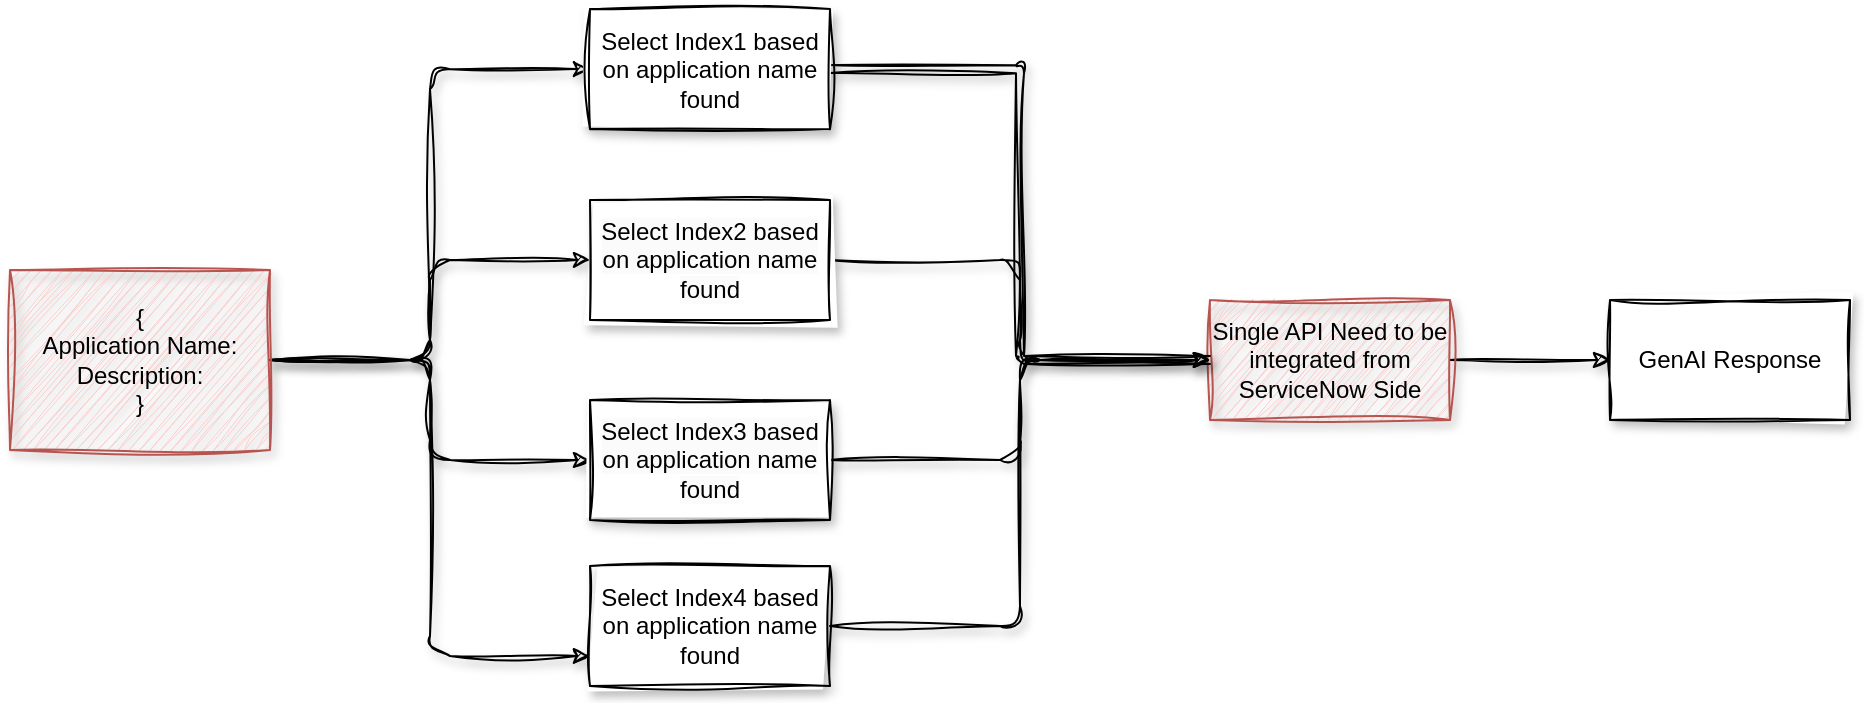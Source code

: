 <mxfile version="26.0.14">
  <diagram id="WI9T0HZ2pTsCkuznbFz-" name="Page-1">
    <mxGraphModel dx="993" dy="515" grid="1" gridSize="10" guides="1" tooltips="1" connect="1" arrows="1" fold="1" page="1" pageScale="1" pageWidth="1169" pageHeight="827" math="0" shadow="0">
      <root>
        <mxCell id="0" />
        <mxCell id="1" parent="0" />
        <mxCell id="FykbhqTIrsHI60LTdgqf-15" style="edgeStyle=orthogonalEdgeStyle;rounded=1;orthogonalLoop=1;jettySize=auto;html=1;exitX=1;exitY=0.5;exitDx=0;exitDy=0;entryX=0;entryY=0.5;entryDx=0;entryDy=0;curved=0;sketch=1;curveFitting=1;jiggle=2;shadow=1;" edge="1" parent="1" source="FykbhqTIrsHI60LTdgqf-2" target="FykbhqTIrsHI60LTdgqf-9">
          <mxGeometry relative="1" as="geometry" />
        </mxCell>
        <mxCell id="FykbhqTIrsHI60LTdgqf-16" style="edgeStyle=orthogonalEdgeStyle;rounded=1;orthogonalLoop=1;jettySize=auto;html=1;exitX=1;exitY=0.5;exitDx=0;exitDy=0;entryX=0;entryY=0.75;entryDx=0;entryDy=0;curved=0;sketch=1;curveFitting=1;jiggle=2;shadow=1;" edge="1" parent="1" source="FykbhqTIrsHI60LTdgqf-2" target="FykbhqTIrsHI60LTdgqf-6">
          <mxGeometry relative="1" as="geometry" />
        </mxCell>
        <mxCell id="FykbhqTIrsHI60LTdgqf-17" style="edgeStyle=orthogonalEdgeStyle;rounded=1;orthogonalLoop=1;jettySize=auto;html=1;exitX=1;exitY=0.5;exitDx=0;exitDy=0;entryX=0;entryY=0.5;entryDx=0;entryDy=0;curved=0;sketch=1;curveFitting=1;jiggle=2;shadow=1;" edge="1" parent="1" source="FykbhqTIrsHI60LTdgqf-2" target="FykbhqTIrsHI60LTdgqf-8">
          <mxGeometry relative="1" as="geometry" />
        </mxCell>
        <mxCell id="FykbhqTIrsHI60LTdgqf-18" style="edgeStyle=orthogonalEdgeStyle;rounded=1;orthogonalLoop=1;jettySize=auto;html=1;exitX=1;exitY=0.5;exitDx=0;exitDy=0;entryX=0;entryY=0.5;entryDx=0;entryDy=0;curved=0;sketch=1;curveFitting=1;jiggle=2;shadow=1;" edge="1" parent="1" source="FykbhqTIrsHI60LTdgqf-2" target="FykbhqTIrsHI60LTdgqf-7">
          <mxGeometry relative="1" as="geometry" />
        </mxCell>
        <mxCell id="FykbhqTIrsHI60LTdgqf-2" value="{&lt;div&gt;Application Name:&lt;div&gt;Description:&lt;/div&gt;&lt;div&gt;}&lt;/div&gt;&lt;/div&gt;" style="whiteSpace=wrap;html=1;sketch=1;curveFitting=1;jiggle=2;shadow=1;fillColor=#f8cecc;strokeColor=#b85450;" vertex="1" parent="1">
          <mxGeometry x="190" y="235" width="130" height="90" as="geometry" />
        </mxCell>
        <mxCell id="FykbhqTIrsHI60LTdgqf-25" style="edgeStyle=orthogonalEdgeStyle;rounded=0;orthogonalLoop=1;jettySize=auto;html=1;exitX=1;exitY=0.5;exitDx=0;exitDy=0;entryX=0;entryY=0.5;entryDx=0;entryDy=0;sketch=1;curveFitting=1;jiggle=2;shadow=1;" edge="1" parent="1" source="FykbhqTIrsHI60LTdgqf-4" target="FykbhqTIrsHI60LTdgqf-24">
          <mxGeometry relative="1" as="geometry" />
        </mxCell>
        <mxCell id="FykbhqTIrsHI60LTdgqf-4" value="Single API Need to be integrated from ServiceNow Side" style="whiteSpace=wrap;html=1;sketch=1;curveFitting=1;jiggle=2;shadow=1;fillColor=#f8cecc;strokeColor=#b85450;" vertex="1" parent="1">
          <mxGeometry x="790" y="250" width="120" height="60" as="geometry" />
        </mxCell>
        <mxCell id="FykbhqTIrsHI60LTdgqf-23" style="edgeStyle=orthogonalEdgeStyle;rounded=1;orthogonalLoop=1;jettySize=auto;html=1;exitX=1;exitY=0.5;exitDx=0;exitDy=0;entryX=0;entryY=0.5;entryDx=0;entryDy=0;curved=0;sketch=1;curveFitting=1;jiggle=2;shadow=1;" edge="1" parent="1" source="FykbhqTIrsHI60LTdgqf-6" target="FykbhqTIrsHI60LTdgqf-4">
          <mxGeometry relative="1" as="geometry" />
        </mxCell>
        <mxCell id="FykbhqTIrsHI60LTdgqf-6" value="Select Index4 based on application name found" style="whiteSpace=wrap;html=1;sketch=1;curveFitting=1;jiggle=2;shadow=1;" vertex="1" parent="1">
          <mxGeometry x="480" y="383" width="120" height="60" as="geometry" />
        </mxCell>
        <mxCell id="FykbhqTIrsHI60LTdgqf-22" style="edgeStyle=orthogonalEdgeStyle;rounded=1;orthogonalLoop=1;jettySize=auto;html=1;exitX=1;exitY=0.5;exitDx=0;exitDy=0;entryX=0;entryY=0.5;entryDx=0;entryDy=0;curved=0;sketch=1;curveFitting=1;jiggle=2;shadow=1;" edge="1" parent="1" source="FykbhqTIrsHI60LTdgqf-7" target="FykbhqTIrsHI60LTdgqf-4">
          <mxGeometry relative="1" as="geometry" />
        </mxCell>
        <mxCell id="FykbhqTIrsHI60LTdgqf-7" value="&lt;br&gt;&lt;span style=&quot;color: rgb(0, 0, 0); font-family: Helvetica; font-size: 12px; font-style: normal; font-variant-ligatures: normal; font-variant-caps: normal; font-weight: 400; letter-spacing: normal; orphans: 2; text-align: center; text-indent: 0px; text-transform: none; widows: 2; word-spacing: 0px; -webkit-text-stroke-width: 0px; white-space: normal; background-color: rgb(251, 251, 251); text-decoration-thickness: initial; text-decoration-style: initial; text-decoration-color: initial; float: none; display: inline !important;&quot;&gt;Select Index3 based on application name found&lt;/span&gt;&lt;div&gt;&lt;br/&gt;&lt;/div&gt;" style="whiteSpace=wrap;html=1;sketch=1;curveFitting=1;jiggle=2;shadow=1;" vertex="1" parent="1">
          <mxGeometry x="480" y="300" width="120" height="60" as="geometry" />
        </mxCell>
        <mxCell id="FykbhqTIrsHI60LTdgqf-21" style="edgeStyle=orthogonalEdgeStyle;rounded=1;orthogonalLoop=1;jettySize=auto;html=1;exitX=1;exitY=0.5;exitDx=0;exitDy=0;entryX=0;entryY=0.5;entryDx=0;entryDy=0;curved=0;sketch=1;curveFitting=1;jiggle=2;shadow=1;" edge="1" parent="1" source="FykbhqTIrsHI60LTdgqf-8" target="FykbhqTIrsHI60LTdgqf-4">
          <mxGeometry relative="1" as="geometry" />
        </mxCell>
        <mxCell id="FykbhqTIrsHI60LTdgqf-8" value="&lt;br&gt;&lt;span style=&quot;color: rgb(0, 0, 0); font-family: Helvetica; font-size: 12px; font-style: normal; font-variant-ligatures: normal; font-variant-caps: normal; font-weight: 400; letter-spacing: normal; orphans: 2; text-align: center; text-indent: 0px; text-transform: none; widows: 2; word-spacing: 0px; -webkit-text-stroke-width: 0px; white-space: normal; background-color: rgb(251, 251, 251); text-decoration-thickness: initial; text-decoration-style: initial; text-decoration-color: initial; float: none; display: inline !important;&quot;&gt;Select Index2 based on application name found&lt;/span&gt;&lt;div&gt;&lt;br/&gt;&lt;/div&gt;" style="whiteSpace=wrap;html=1;sketch=1;curveFitting=1;jiggle=2;shadow=1;" vertex="1" parent="1">
          <mxGeometry x="480" y="200" width="120" height="60" as="geometry" />
        </mxCell>
        <mxCell id="FykbhqTIrsHI60LTdgqf-19" style="edgeStyle=orthogonalEdgeStyle;rounded=1;orthogonalLoop=1;jettySize=auto;html=1;exitX=1;exitY=0.5;exitDx=0;exitDy=0;entryX=0;entryY=0.5;entryDx=0;entryDy=0;curved=0;shape=link;sketch=1;curveFitting=1;jiggle=2;shadow=1;" edge="1" parent="1" source="FykbhqTIrsHI60LTdgqf-9" target="FykbhqTIrsHI60LTdgqf-4">
          <mxGeometry relative="1" as="geometry" />
        </mxCell>
        <mxCell id="FykbhqTIrsHI60LTdgqf-9" value="Select Index1 based on application name found" style="whiteSpace=wrap;html=1;sketch=1;curveFitting=1;jiggle=2;shadow=1;" vertex="1" parent="1">
          <mxGeometry x="480" y="104.56" width="120" height="60" as="geometry" />
        </mxCell>
        <mxCell id="FykbhqTIrsHI60LTdgqf-24" value="GenAI Response" style="whiteSpace=wrap;html=1;sketch=1;curveFitting=1;jiggle=2;shadow=1;" vertex="1" parent="1">
          <mxGeometry x="990" y="250" width="120" height="60" as="geometry" />
        </mxCell>
      </root>
    </mxGraphModel>
  </diagram>
</mxfile>
